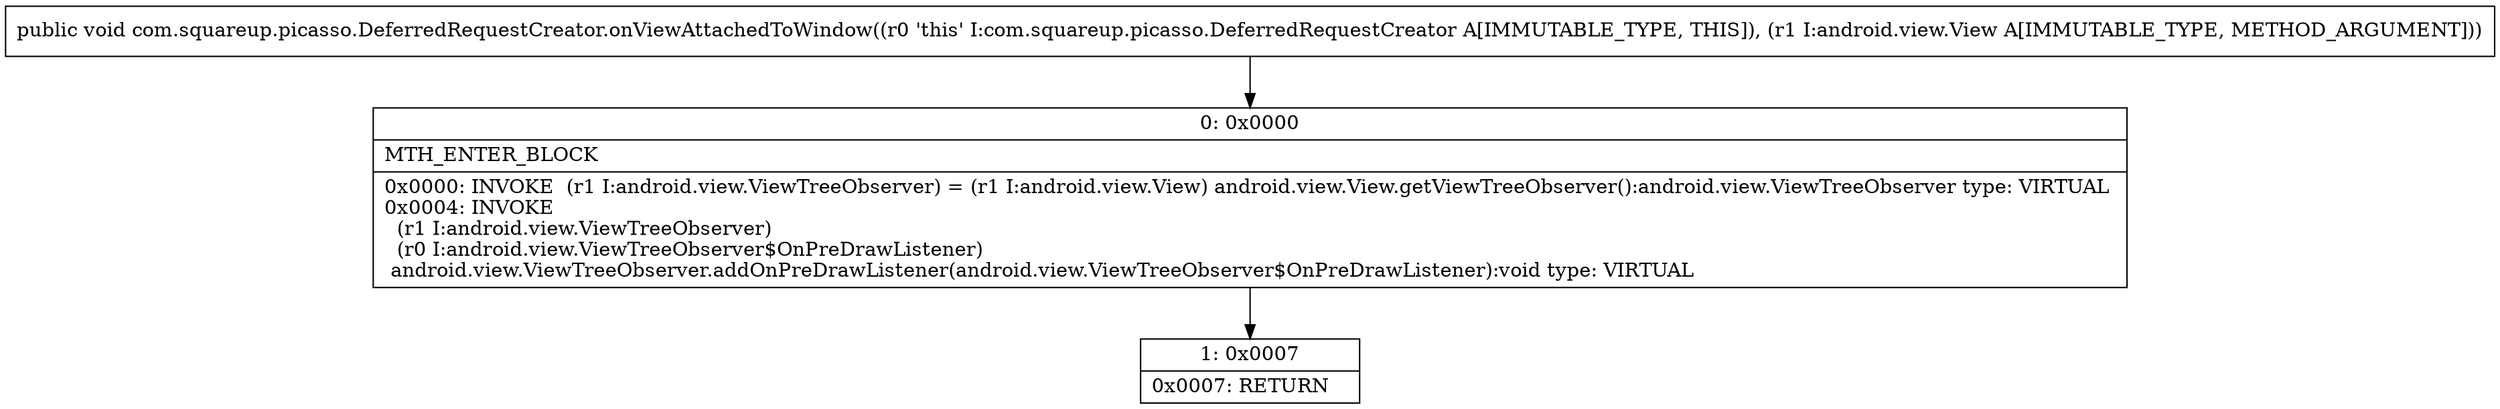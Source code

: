 digraph "CFG forcom.squareup.picasso.DeferredRequestCreator.onViewAttachedToWindow(Landroid\/view\/View;)V" {
Node_0 [shape=record,label="{0\:\ 0x0000|MTH_ENTER_BLOCK\l|0x0000: INVOKE  (r1 I:android.view.ViewTreeObserver) = (r1 I:android.view.View) android.view.View.getViewTreeObserver():android.view.ViewTreeObserver type: VIRTUAL \l0x0004: INVOKE  \l  (r1 I:android.view.ViewTreeObserver)\l  (r0 I:android.view.ViewTreeObserver$OnPreDrawListener)\l android.view.ViewTreeObserver.addOnPreDrawListener(android.view.ViewTreeObserver$OnPreDrawListener):void type: VIRTUAL \l}"];
Node_1 [shape=record,label="{1\:\ 0x0007|0x0007: RETURN   \l}"];
MethodNode[shape=record,label="{public void com.squareup.picasso.DeferredRequestCreator.onViewAttachedToWindow((r0 'this' I:com.squareup.picasso.DeferredRequestCreator A[IMMUTABLE_TYPE, THIS]), (r1 I:android.view.View A[IMMUTABLE_TYPE, METHOD_ARGUMENT])) }"];
MethodNode -> Node_0;
Node_0 -> Node_1;
}

